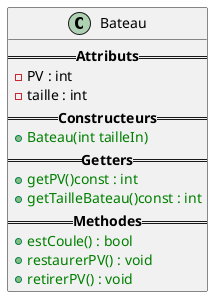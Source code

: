 @startuml
class Bateau{
    ==<b>Attributs</b>==
        -PV : int
        -taille : int
    ==<b>Constructeurs</b>==
        +<color:green>Bateau(int tailleIn)</color>
    ==<b>Getters</b>==
        +<color:green>getPV()const : int</color>
        +<color:green>getTailleBateau()const : int</color>
    ==<b>Methodes</b>==
        +<color:green>estCoule() : bool</color>
        +<color:green>restaurerPV() : void</color>
        +<color:green>retirerPV() : void</color>
}
@enduml
'cf27c760f82d46cc45508186ece8f20b  src/Bateau.hpp
'ee4b3f7a3947311328e22c70b0db5564  src/Bateau.cpp
